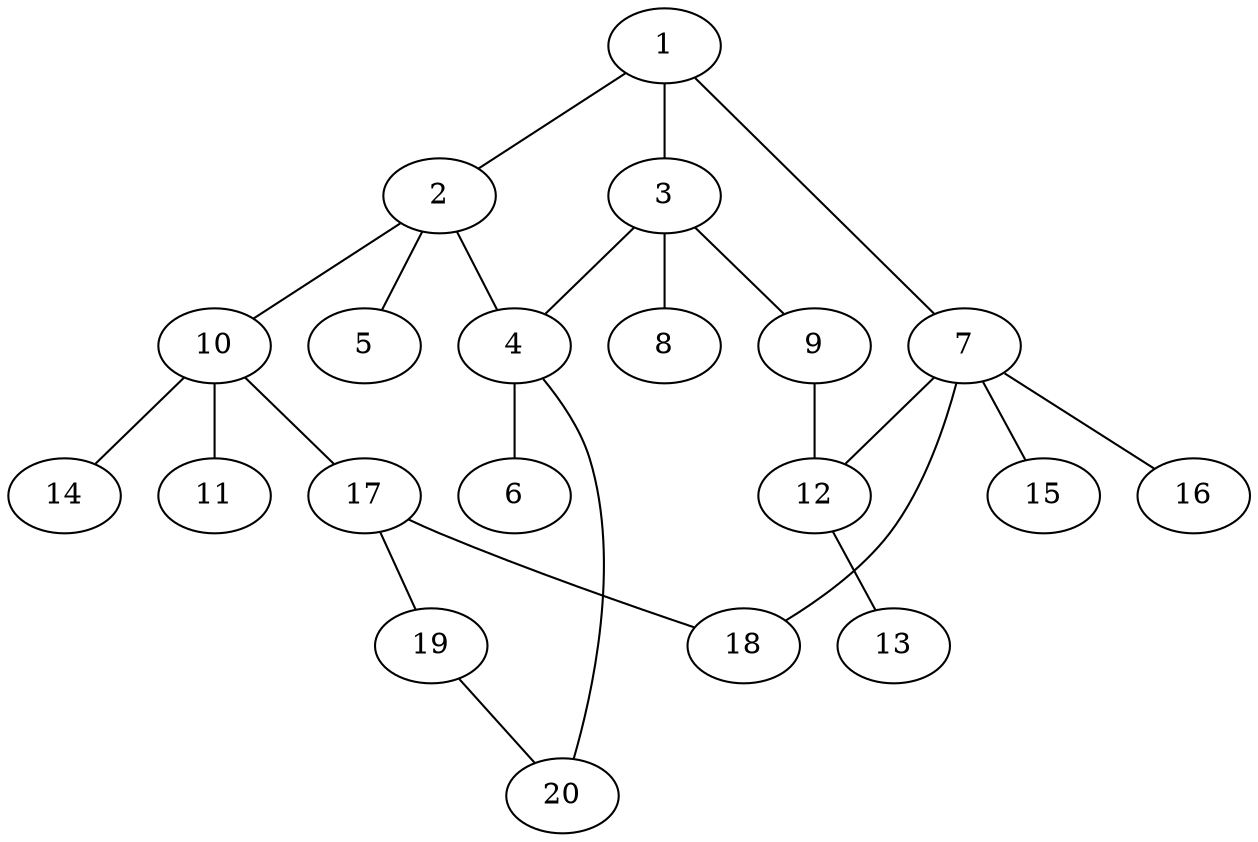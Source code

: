 graph graphname {1--2
1--3
1--7
2--4
2--5
2--10
3--4
3--8
3--9
4--6
4--20
7--12
7--15
7--16
7--18
9--12
10--11
10--14
10--17
12--13
17--18
17--19
19--20
}
